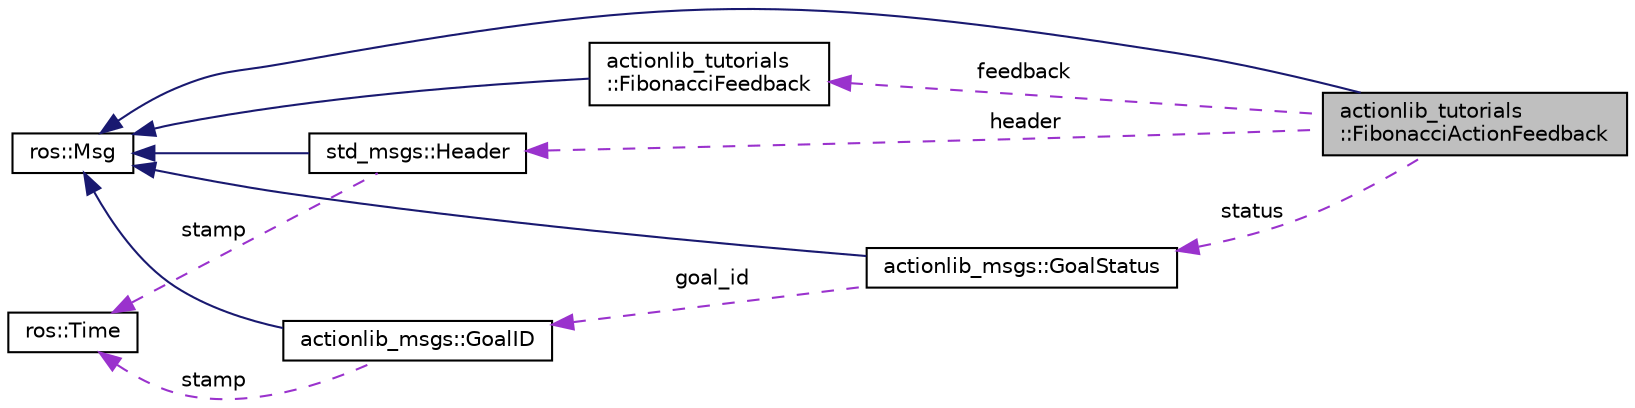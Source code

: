 digraph "actionlib_tutorials::FibonacciActionFeedback"
{
  edge [fontname="Helvetica",fontsize="10",labelfontname="Helvetica",labelfontsize="10"];
  node [fontname="Helvetica",fontsize="10",shape=record];
  rankdir="LR";
  Node1 [label="actionlib_tutorials\l::FibonacciActionFeedback",height=0.2,width=0.4,color="black", fillcolor="grey75", style="filled" fontcolor="black"];
  Node2 -> Node1 [dir="back",color="midnightblue",fontsize="10",style="solid",fontname="Helvetica"];
  Node2 [label="ros::Msg",height=0.2,width=0.4,color="black", fillcolor="white", style="filled",URL="$classros_1_1_msg.html"];
  Node3 -> Node1 [dir="back",color="darkorchid3",fontsize="10",style="dashed",label=" status" ,fontname="Helvetica"];
  Node3 [label="actionlib_msgs::GoalStatus",height=0.2,width=0.4,color="black", fillcolor="white", style="filled",URL="$classactionlib__msgs_1_1_goal_status.html"];
  Node2 -> Node3 [dir="back",color="midnightblue",fontsize="10",style="solid",fontname="Helvetica"];
  Node4 -> Node3 [dir="back",color="darkorchid3",fontsize="10",style="dashed",label=" goal_id" ,fontname="Helvetica"];
  Node4 [label="actionlib_msgs::GoalID",height=0.2,width=0.4,color="black", fillcolor="white", style="filled",URL="$classactionlib__msgs_1_1_goal_i_d.html"];
  Node2 -> Node4 [dir="back",color="midnightblue",fontsize="10",style="solid",fontname="Helvetica"];
  Node5 -> Node4 [dir="back",color="darkorchid3",fontsize="10",style="dashed",label=" stamp" ,fontname="Helvetica"];
  Node5 [label="ros::Time",height=0.2,width=0.4,color="black", fillcolor="white", style="filled",URL="$classros_1_1_time.html"];
  Node6 -> Node1 [dir="back",color="darkorchid3",fontsize="10",style="dashed",label=" feedback" ,fontname="Helvetica"];
  Node6 [label="actionlib_tutorials\l::FibonacciFeedback",height=0.2,width=0.4,color="black", fillcolor="white", style="filled",URL="$classactionlib__tutorials_1_1_fibonacci_feedback.html"];
  Node2 -> Node6 [dir="back",color="midnightblue",fontsize="10",style="solid",fontname="Helvetica"];
  Node7 -> Node1 [dir="back",color="darkorchid3",fontsize="10",style="dashed",label=" header" ,fontname="Helvetica"];
  Node7 [label="std_msgs::Header",height=0.2,width=0.4,color="black", fillcolor="white", style="filled",URL="$classstd__msgs_1_1_header.html"];
  Node2 -> Node7 [dir="back",color="midnightblue",fontsize="10",style="solid",fontname="Helvetica"];
  Node5 -> Node7 [dir="back",color="darkorchid3",fontsize="10",style="dashed",label=" stamp" ,fontname="Helvetica"];
}

